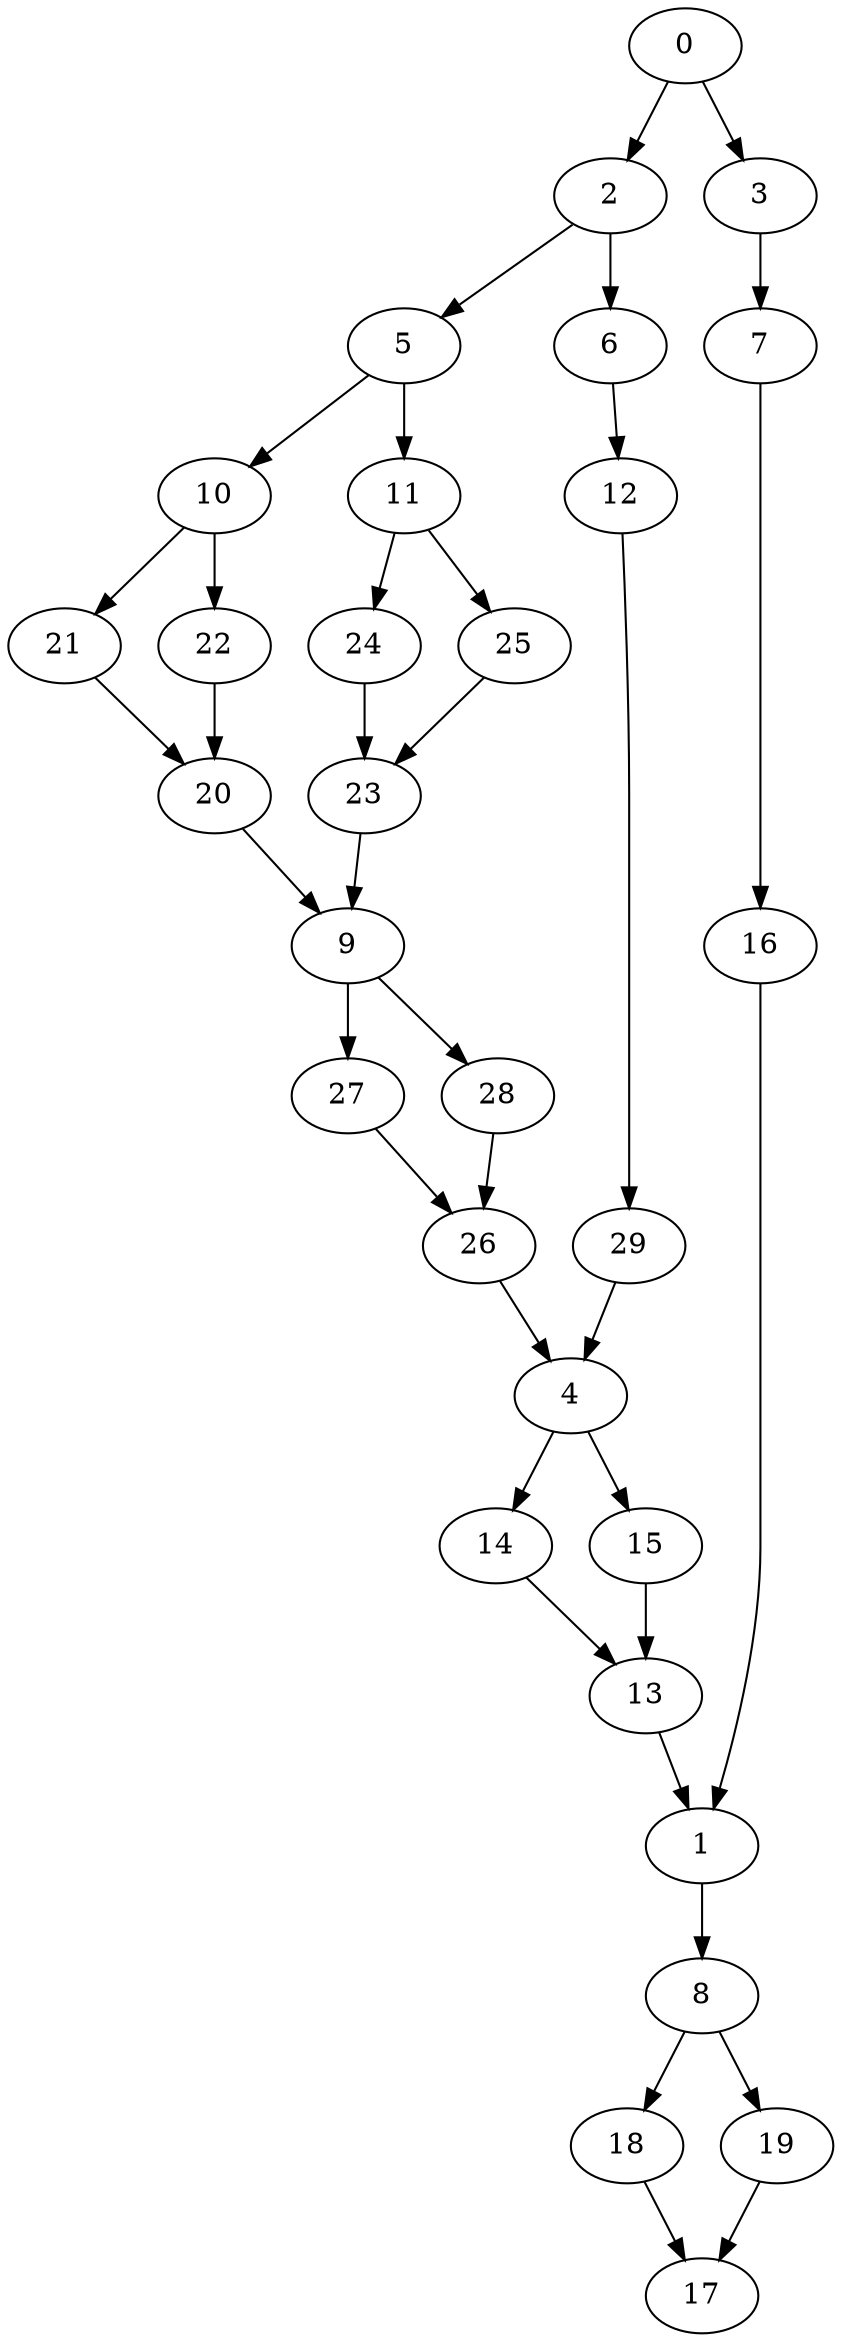 digraph "SeriesParallel-MaxBf-2_Nodes_30_CCR_2.01_WeightType_Random" {
	0	 [Weight=5];
	2	 [Weight=8];
	0 -> 2	 [Weight=16];
	3	 [Weight=10];
	0 -> 3	 [Weight=5];
	1	 [Weight=2];
	8	 [Weight=3];
	1 -> 8	 [Weight=6];
	5	 [Weight=10];
	2 -> 5	 [Weight=13];
	6	 [Weight=7];
	2 -> 6	 [Weight=6];
	7	 [Weight=8];
	3 -> 7	 [Weight=6];
	4	 [Weight=5];
	14	 [Weight=5];
	4 -> 14	 [Weight=16];
	15	 [Weight=8];
	4 -> 15	 [Weight=10];
	10	 [Weight=2];
	5 -> 10	 [Weight=8];
	11	 [Weight=7];
	5 -> 11	 [Weight=3];
	12	 [Weight=6];
	6 -> 12	 [Weight=14];
	16	 [Weight=10];
	7 -> 16	 [Weight=16];
	18	 [Weight=10];
	8 -> 18	 [Weight=3];
	19	 [Weight=2];
	8 -> 19	 [Weight=16];
	9	 [Weight=4];
	27	 [Weight=3];
	9 -> 27	 [Weight=16];
	28	 [Weight=5];
	9 -> 28	 [Weight=11];
	21	 [Weight=10];
	10 -> 21	 [Weight=3];
	22	 [Weight=6];
	10 -> 22	 [Weight=3];
	24	 [Weight=2];
	11 -> 24	 [Weight=11];
	25	 [Weight=9];
	11 -> 25	 [Weight=13];
	29	 [Weight=3];
	12 -> 29	 [Weight=11];
	13	 [Weight=8];
	13 -> 1	 [Weight=14];
	14 -> 13	 [Weight=13];
	15 -> 13	 [Weight=5];
	16 -> 1	 [Weight=16];
	17	 [Weight=7];
	18 -> 17	 [Weight=8];
	19 -> 17	 [Weight=10];
	20	 [Weight=6];
	20 -> 9	 [Weight=13];
	21 -> 20	 [Weight=8];
	22 -> 20	 [Weight=16];
	23	 [Weight=6];
	23 -> 9	 [Weight=11];
	24 -> 23	 [Weight=8];
	25 -> 23	 [Weight=14];
	26	 [Weight=10];
	26 -> 4	 [Weight=3];
	27 -> 26	 [Weight=14];
	28 -> 26	 [Weight=3];
	29 -> 4	 [Weight=13];
}
